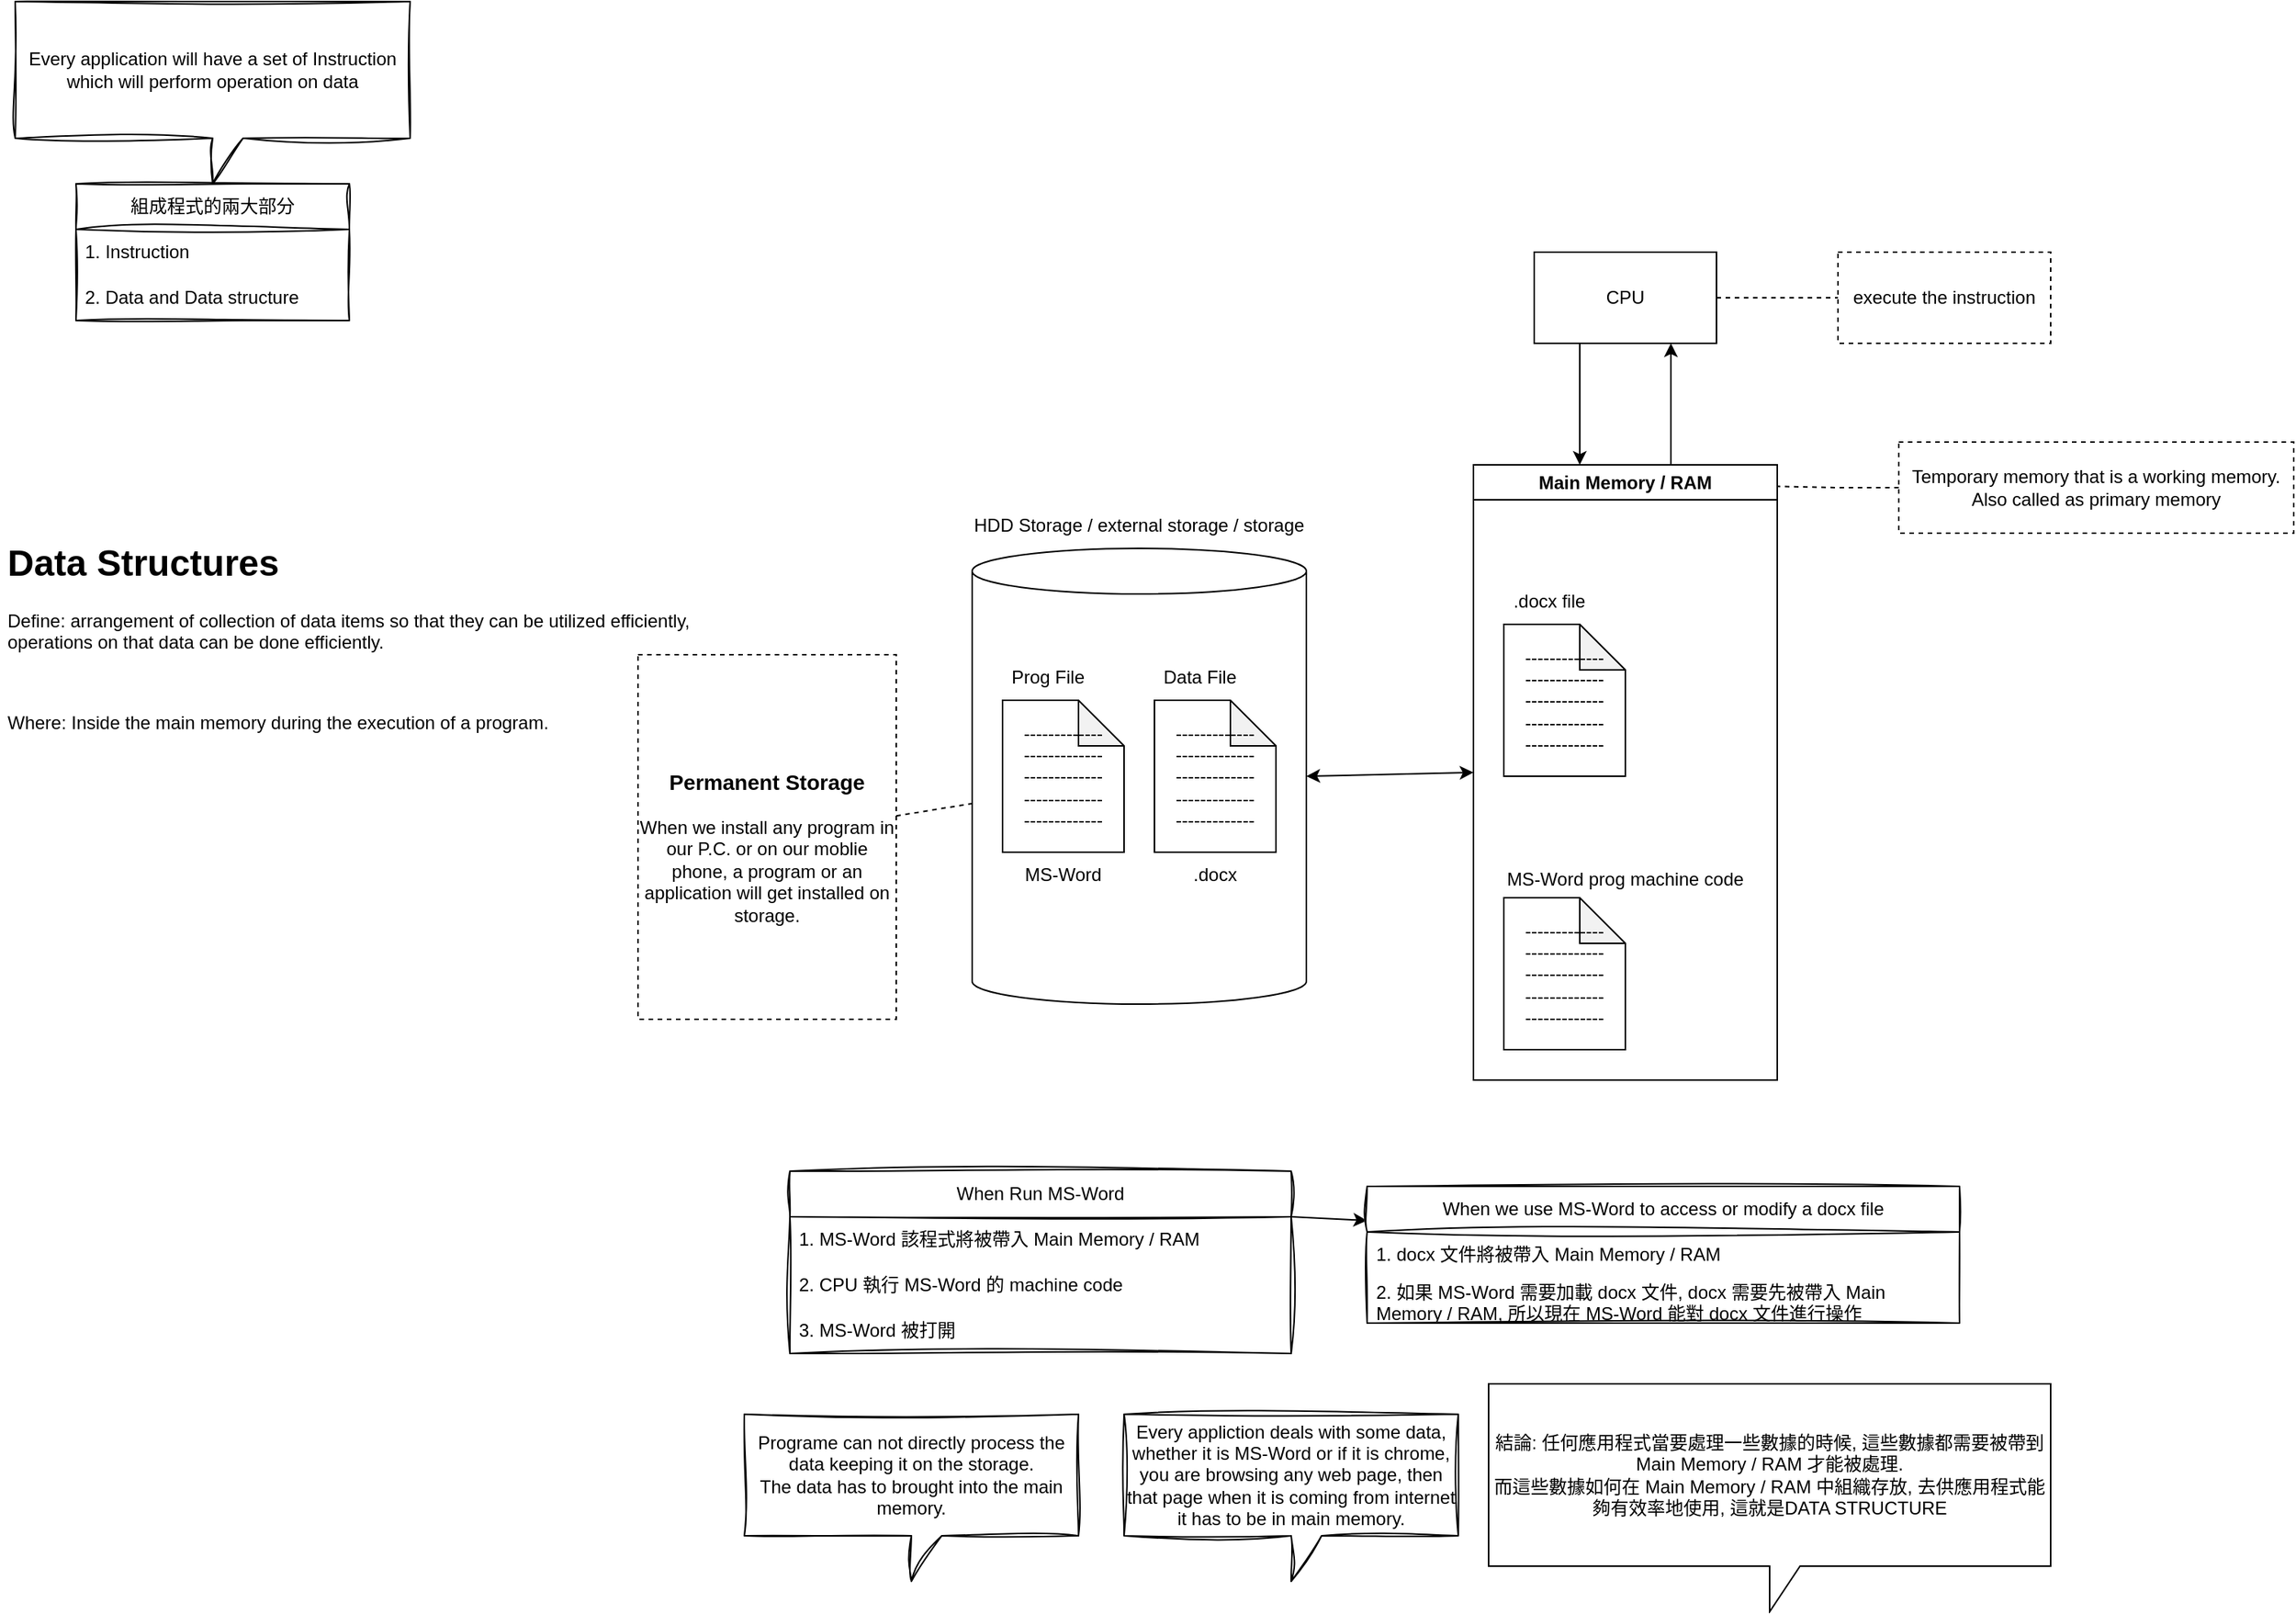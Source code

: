 <mxfile version="22.1.16" type="device" pages="4">
  <diagram id="C5RBs43oDa-KdzZeNtuy" name="Data Structures">
    <mxGraphModel dx="2243" dy="818" grid="1" gridSize="10" guides="1" tooltips="1" connect="1" arrows="1" fold="1" page="1" pageScale="1" pageWidth="827" pageHeight="1169" math="0" shadow="0">
      <root>
        <mxCell id="WIyWlLk6GJQsqaUBKTNV-0" />
        <mxCell id="WIyWlLk6GJQsqaUBKTNV-1" parent="WIyWlLk6GJQsqaUBKTNV-0" />
        <mxCell id="sA_c_a4_YlRTQEc2I3pd-1" value="Main Memory / RAM" style="swimlane;whiteSpace=wrap;html=1;" parent="WIyWlLk6GJQsqaUBKTNV-1" vertex="1">
          <mxGeometry x="710" y="385" width="200" height="405" as="geometry" />
        </mxCell>
        <mxCell id="sA_c_a4_YlRTQEc2I3pd-58" value="-------------&lt;br&gt;-------------&lt;br&gt;-------------&lt;br&gt;-------------&lt;br&gt;-------------" style="shape=note;whiteSpace=wrap;html=1;backgroundOutline=1;darkOpacity=0.05;" parent="sA_c_a4_YlRTQEc2I3pd-1" vertex="1">
          <mxGeometry x="20" y="285" width="80" height="100" as="geometry" />
        </mxCell>
        <mxCell id="sA_c_a4_YlRTQEc2I3pd-59" value="MS-Word prog machine code" style="text;html=1;strokeColor=none;fillColor=none;align=center;verticalAlign=middle;whiteSpace=wrap;rounded=0;" parent="sA_c_a4_YlRTQEc2I3pd-1" vertex="1">
          <mxGeometry x="20" y="260" width="160" height="25" as="geometry" />
        </mxCell>
        <mxCell id="sA_c_a4_YlRTQEc2I3pd-69" value="-------------&lt;br&gt;-------------&lt;br&gt;-------------&lt;br&gt;-------------&lt;br&gt;-------------" style="shape=note;whiteSpace=wrap;html=1;backgroundOutline=1;darkOpacity=0.05;" parent="sA_c_a4_YlRTQEc2I3pd-1" vertex="1">
          <mxGeometry x="20" y="105" width="80" height="100" as="geometry" />
        </mxCell>
        <mxCell id="sA_c_a4_YlRTQEc2I3pd-70" value=".docx file" style="text;html=1;strokeColor=none;fillColor=none;align=center;verticalAlign=middle;whiteSpace=wrap;rounded=0;" parent="sA_c_a4_YlRTQEc2I3pd-1" vertex="1">
          <mxGeometry x="20" y="75" width="60" height="30" as="geometry" />
        </mxCell>
        <mxCell id="sA_c_a4_YlRTQEc2I3pd-7" value="&lt;h1&gt;Data Structures&lt;br&gt;&lt;/h1&gt;&lt;p&gt;Define: arrangement of collection of data items so that they can be utilized efficiently, operations on that data can be done efficiently.&lt;/p&gt;&lt;p&gt;&lt;br&gt;&lt;/p&gt;&lt;p&gt;Where: Inside the main memory during the execution of a program.&lt;/p&gt;" style="text;html=1;strokeColor=none;fillColor=none;spacing=5;spacingTop=-20;whiteSpace=wrap;overflow=hidden;rounded=1;shadow=0;glass=0;" parent="WIyWlLk6GJQsqaUBKTNV-1" vertex="1">
          <mxGeometry x="-260" y="430" width="490" height="150" as="geometry" />
        </mxCell>
        <mxCell id="sA_c_a4_YlRTQEc2I3pd-9" value="組成程式的兩大部分" style="swimlane;fontStyle=0;childLayout=stackLayout;horizontal=1;startSize=30;horizontalStack=0;resizeParent=1;resizeParentMax=0;resizeLast=0;collapsible=1;marginBottom=0;whiteSpace=wrap;html=1;sketch=1;curveFitting=1;jiggle=2;" parent="WIyWlLk6GJQsqaUBKTNV-1" vertex="1">
          <mxGeometry x="-210" y="200" width="180" height="90" as="geometry" />
        </mxCell>
        <mxCell id="sA_c_a4_YlRTQEc2I3pd-10" value="1. Instruction" style="text;strokeColor=none;fillColor=none;align=left;verticalAlign=middle;spacingLeft=4;spacingRight=4;overflow=hidden;points=[[0,0.5],[1,0.5]];portConstraint=eastwest;rotatable=0;whiteSpace=wrap;html=1;sketch=1;curveFitting=1;jiggle=2;" parent="sA_c_a4_YlRTQEc2I3pd-9" vertex="1">
          <mxGeometry y="30" width="180" height="30" as="geometry" />
        </mxCell>
        <mxCell id="sA_c_a4_YlRTQEc2I3pd-11" value="2. Data and Data structure" style="text;strokeColor=none;fillColor=none;align=left;verticalAlign=middle;spacingLeft=4;spacingRight=4;overflow=hidden;points=[[0,0.5],[1,0.5]];portConstraint=eastwest;rotatable=0;whiteSpace=wrap;html=1;sketch=1;curveFitting=1;jiggle=2;" parent="sA_c_a4_YlRTQEc2I3pd-9" vertex="1">
          <mxGeometry y="60" width="180" height="30" as="geometry" />
        </mxCell>
        <mxCell id="sA_c_a4_YlRTQEc2I3pd-15" value="Every application will have a set of Instruction which will perform operation on data" style="shape=callout;whiteSpace=wrap;html=1;perimeter=calloutPerimeter;sketch=1;curveFitting=1;jiggle=2;" parent="WIyWlLk6GJQsqaUBKTNV-1" vertex="1">
          <mxGeometry x="-250" y="80" width="260" height="120" as="geometry" />
        </mxCell>
        <mxCell id="sA_c_a4_YlRTQEc2I3pd-21" value="" style="edgeStyle=orthogonalEdgeStyle;rounded=0;orthogonalLoop=1;jettySize=auto;html=1;dashed=1;endArrow=none;endFill=0;" parent="WIyWlLk6GJQsqaUBKTNV-1" source="sA_c_a4_YlRTQEc2I3pd-17" target="sA_c_a4_YlRTQEc2I3pd-20" edge="1">
          <mxGeometry relative="1" as="geometry" />
        </mxCell>
        <mxCell id="sA_c_a4_YlRTQEc2I3pd-17" value="CPU" style="rounded=0;whiteSpace=wrap;html=1;" parent="WIyWlLk6GJQsqaUBKTNV-1" vertex="1">
          <mxGeometry x="750" y="245" width="120" height="60" as="geometry" />
        </mxCell>
        <mxCell id="sA_c_a4_YlRTQEc2I3pd-20" value="execute the instruction" style="whiteSpace=wrap;html=1;rounded=0;dashed=1;" parent="WIyWlLk6GJQsqaUBKTNV-1" vertex="1">
          <mxGeometry x="950" y="245" width="140" height="60" as="geometry" />
        </mxCell>
        <mxCell id="sA_c_a4_YlRTQEc2I3pd-28" style="edgeStyle=orthogonalEdgeStyle;rounded=0;orthogonalLoop=1;jettySize=auto;html=1;exitX=0.25;exitY=1;exitDx=0;exitDy=0;entryX=0.35;entryY=0;entryDx=0;entryDy=0;entryPerimeter=0;" parent="WIyWlLk6GJQsqaUBKTNV-1" source="sA_c_a4_YlRTQEc2I3pd-17" target="sA_c_a4_YlRTQEc2I3pd-1" edge="1">
          <mxGeometry relative="1" as="geometry" />
        </mxCell>
        <mxCell id="sA_c_a4_YlRTQEc2I3pd-30" style="edgeStyle=orthogonalEdgeStyle;rounded=0;orthogonalLoop=1;jettySize=auto;html=1;exitX=0.65;exitY=0;exitDx=0;exitDy=0;entryX=0.75;entryY=1;entryDx=0;entryDy=0;exitPerimeter=0;" parent="WIyWlLk6GJQsqaUBKTNV-1" source="sA_c_a4_YlRTQEc2I3pd-1" target="sA_c_a4_YlRTQEc2I3pd-17" edge="1">
          <mxGeometry relative="1" as="geometry" />
        </mxCell>
        <mxCell id="sA_c_a4_YlRTQEc2I3pd-45" style="rounded=0;orthogonalLoop=1;jettySize=auto;html=1;exitX=1;exitY=0.5;exitDx=0;exitDy=0;exitPerimeter=0;entryX=0;entryY=0.5;entryDx=0;entryDy=0;startArrow=classic;startFill=1;" parent="WIyWlLk6GJQsqaUBKTNV-1" source="sA_c_a4_YlRTQEc2I3pd-31" target="sA_c_a4_YlRTQEc2I3pd-1" edge="1">
          <mxGeometry relative="1" as="geometry" />
        </mxCell>
        <mxCell id="sA_c_a4_YlRTQEc2I3pd-31" value="" style="shape=cylinder3;whiteSpace=wrap;html=1;boundedLbl=1;backgroundOutline=1;size=15;container=1;" parent="WIyWlLk6GJQsqaUBKTNV-1" vertex="1">
          <mxGeometry x="380" y="440" width="220" height="300" as="geometry" />
        </mxCell>
        <mxCell id="sA_c_a4_YlRTQEc2I3pd-47" value="-------------&lt;br&gt;-------------&lt;br&gt;-------------&lt;br&gt;-------------&lt;br&gt;-------------" style="shape=note;whiteSpace=wrap;html=1;backgroundOutline=1;darkOpacity=0.05;" parent="sA_c_a4_YlRTQEc2I3pd-31" vertex="1">
          <mxGeometry x="20" y="100" width="80" height="100" as="geometry" />
        </mxCell>
        <mxCell id="sA_c_a4_YlRTQEc2I3pd-49" value="&lt;p&gt;Prog File&lt;/p&gt;" style="text;html=1;strokeColor=none;fillColor=none;align=center;verticalAlign=middle;whiteSpace=wrap;rounded=0;" parent="sA_c_a4_YlRTQEc2I3pd-31" vertex="1">
          <mxGeometry x="20" y="70" width="60" height="30" as="geometry" />
        </mxCell>
        <mxCell id="sA_c_a4_YlRTQEc2I3pd-50" value="Data File" style="text;html=1;strokeColor=none;fillColor=none;align=center;verticalAlign=middle;whiteSpace=wrap;rounded=0;" parent="sA_c_a4_YlRTQEc2I3pd-31" vertex="1">
          <mxGeometry x="120" y="70" width="60" height="30" as="geometry" />
        </mxCell>
        <mxCell id="sA_c_a4_YlRTQEc2I3pd-51" value="-------------&lt;br&gt;-------------&lt;br&gt;-------------&lt;br&gt;-------------&lt;br&gt;-------------" style="shape=note;whiteSpace=wrap;html=1;backgroundOutline=1;darkOpacity=0.05;" parent="sA_c_a4_YlRTQEc2I3pd-31" vertex="1">
          <mxGeometry x="120" y="100" width="80" height="100" as="geometry" />
        </mxCell>
        <mxCell id="sA_c_a4_YlRTQEc2I3pd-52" value="&lt;p&gt;MS-Word&lt;/p&gt;" style="text;html=1;strokeColor=none;fillColor=none;align=center;verticalAlign=middle;whiteSpace=wrap;rounded=0;" parent="sA_c_a4_YlRTQEc2I3pd-31" vertex="1">
          <mxGeometry x="30" y="200" width="60" height="30" as="geometry" />
        </mxCell>
        <mxCell id="sA_c_a4_YlRTQEc2I3pd-53" value=".docx" style="text;html=1;strokeColor=none;fillColor=none;align=center;verticalAlign=middle;whiteSpace=wrap;rounded=0;" parent="sA_c_a4_YlRTQEc2I3pd-31" vertex="1">
          <mxGeometry x="130" y="200" width="60" height="30" as="geometry" />
        </mxCell>
        <mxCell id="sA_c_a4_YlRTQEc2I3pd-32" value="HDD Storage / external storage / storage" style="text;html=1;strokeColor=none;fillColor=none;align=center;verticalAlign=middle;whiteSpace=wrap;rounded=0;" parent="WIyWlLk6GJQsqaUBKTNV-1" vertex="1">
          <mxGeometry x="371.25" y="410" width="237.5" height="30" as="geometry" />
        </mxCell>
        <mxCell id="sA_c_a4_YlRTQEc2I3pd-34" value="Temporary memory that is a working memory.&lt;br&gt;Also called as primary memory" style="whiteSpace=wrap;html=1;rounded=0;dashed=1;" parent="WIyWlLk6GJQsqaUBKTNV-1" vertex="1">
          <mxGeometry x="990" y="370" width="260" height="60" as="geometry" />
        </mxCell>
        <mxCell id="sA_c_a4_YlRTQEc2I3pd-37" style="edgeStyle=orthogonalEdgeStyle;rounded=0;orthogonalLoop=1;jettySize=auto;html=1;exitX=0;exitY=0.5;exitDx=0;exitDy=0;entryX=1;entryY=0.035;entryDx=0;entryDy=0;entryPerimeter=0;dashed=1;endArrow=none;endFill=0;" parent="WIyWlLk6GJQsqaUBKTNV-1" source="sA_c_a4_YlRTQEc2I3pd-34" target="sA_c_a4_YlRTQEc2I3pd-1" edge="1">
          <mxGeometry relative="1" as="geometry" />
        </mxCell>
        <mxCell id="sA_c_a4_YlRTQEc2I3pd-39" value="" style="rounded=0;orthogonalLoop=1;jettySize=auto;html=1;endArrow=none;endFill=0;dashed=1;" parent="WIyWlLk6GJQsqaUBKTNV-1" source="sA_c_a4_YlRTQEc2I3pd-38" target="sA_c_a4_YlRTQEc2I3pd-31" edge="1">
          <mxGeometry relative="1" as="geometry" />
        </mxCell>
        <mxCell id="sA_c_a4_YlRTQEc2I3pd-38" value="&lt;h3 style=&quot;&quot;&gt;Permanent Storage&lt;/h3&gt;&lt;div&gt;When we install any program in our P.C. or on our moblie phone, a program or an application will get installed on storage.&lt;/div&gt;" style="whiteSpace=wrap;html=1;rounded=0;dashed=1;" parent="WIyWlLk6GJQsqaUBKTNV-1" vertex="1">
          <mxGeometry x="160" y="510" width="170" height="240" as="geometry" />
        </mxCell>
        <mxCell id="sA_c_a4_YlRTQEc2I3pd-68" style="rounded=0;orthogonalLoop=1;jettySize=auto;html=1;exitX=1;exitY=0.25;exitDx=0;exitDy=0;entryX=0;entryY=0.25;entryDx=0;entryDy=0;" parent="WIyWlLk6GJQsqaUBKTNV-1" source="sA_c_a4_YlRTQEc2I3pd-54" target="sA_c_a4_YlRTQEc2I3pd-62" edge="1">
          <mxGeometry relative="1" as="geometry" />
        </mxCell>
        <mxCell id="sA_c_a4_YlRTQEc2I3pd-54" value="When Run MS-Word" style="swimlane;fontStyle=0;childLayout=stackLayout;horizontal=1;startSize=30;horizontalStack=0;resizeParent=1;resizeParentMax=0;resizeLast=0;collapsible=1;marginBottom=0;whiteSpace=wrap;html=1;sketch=1;curveFitting=1;jiggle=2;shadow=0;glass=0;swimlaneLine=1;rounded=0;" parent="WIyWlLk6GJQsqaUBKTNV-1" vertex="1">
          <mxGeometry x="260" y="850" width="330" height="120" as="geometry">
            <mxRectangle x="470" y="840" width="150" height="30" as="alternateBounds" />
          </mxGeometry>
        </mxCell>
        <mxCell id="sA_c_a4_YlRTQEc2I3pd-55" value="1. MS-Word 該程式將被帶入 Main Memory / RAM" style="text;strokeColor=none;fillColor=none;align=left;verticalAlign=middle;spacingLeft=4;spacingRight=4;overflow=hidden;points=[[0,0.5],[1,0.5]];portConstraint=eastwest;rotatable=0;whiteSpace=wrap;html=1;sketch=1;curveFitting=1;jiggle=2;shadow=0;glass=0;swimlaneLine=1;rounded=0;" parent="sA_c_a4_YlRTQEc2I3pd-54" vertex="1">
          <mxGeometry y="30" width="330" height="30" as="geometry" />
        </mxCell>
        <mxCell id="sA_c_a4_YlRTQEc2I3pd-56" value="2. CPU 執行 MS-Word 的 machine code" style="text;strokeColor=none;fillColor=none;align=left;verticalAlign=middle;spacingLeft=4;spacingRight=4;overflow=hidden;points=[[0,0.5],[1,0.5]];portConstraint=eastwest;rotatable=0;whiteSpace=wrap;html=1;sketch=1;curveFitting=1;jiggle=2;shadow=0;glass=0;swimlaneLine=1;rounded=0;" parent="sA_c_a4_YlRTQEc2I3pd-54" vertex="1">
          <mxGeometry y="60" width="330" height="30" as="geometry" />
        </mxCell>
        <mxCell id="sA_c_a4_YlRTQEc2I3pd-57" value="3. MS-Word 被打開" style="text;strokeColor=none;fillColor=none;align=left;verticalAlign=middle;spacingLeft=4;spacingRight=4;overflow=hidden;points=[[0,0.5],[1,0.5]];portConstraint=eastwest;rotatable=0;whiteSpace=wrap;html=1;sketch=1;curveFitting=1;jiggle=2;shadow=0;glass=0;swimlaneLine=1;rounded=0;" parent="sA_c_a4_YlRTQEc2I3pd-54" vertex="1">
          <mxGeometry y="90" width="330" height="30" as="geometry" />
        </mxCell>
        <mxCell id="sA_c_a4_YlRTQEc2I3pd-62" value="When we use MS-Word to access or modify a docx file" style="swimlane;fontStyle=0;childLayout=stackLayout;horizontal=1;startSize=30;horizontalStack=0;resizeParent=1;resizeParentMax=0;resizeLast=0;collapsible=1;marginBottom=0;whiteSpace=wrap;html=1;sketch=1;curveFitting=1;jiggle=2;" parent="WIyWlLk6GJQsqaUBKTNV-1" vertex="1">
          <mxGeometry x="640" y="860" width="390" height="90" as="geometry" />
        </mxCell>
        <mxCell id="sA_c_a4_YlRTQEc2I3pd-63" value="1. docx 文件將被帶入 Main Memory / RAM" style="text;strokeColor=none;fillColor=none;align=left;verticalAlign=middle;spacingLeft=4;spacingRight=4;overflow=hidden;points=[[0,0.5],[1,0.5]];portConstraint=eastwest;rotatable=0;whiteSpace=wrap;html=1;" parent="sA_c_a4_YlRTQEc2I3pd-62" vertex="1">
          <mxGeometry y="30" width="390" height="30" as="geometry" />
        </mxCell>
        <mxCell id="sA_c_a4_YlRTQEc2I3pd-64" value="2. 如果 MS-Word 需要加載 docx 文件, docx 需要先被帶入 Main Memory / RAM, 所以現在 MS-Word 能對 docx 文件進行操作" style="text;strokeColor=none;fillColor=none;align=left;verticalAlign=middle;spacingLeft=4;spacingRight=4;overflow=hidden;points=[[0,0.5],[1,0.5]];portConstraint=eastwest;rotatable=0;whiteSpace=wrap;html=1;" parent="sA_c_a4_YlRTQEc2I3pd-62" vertex="1">
          <mxGeometry y="60" width="390" height="30" as="geometry" />
        </mxCell>
        <mxCell id="sA_c_a4_YlRTQEc2I3pd-71" value="Programe can not directly process the data keeping it on the storage.&lt;br&gt;The data has to brought into the main memory." style="shape=callout;whiteSpace=wrap;html=1;perimeter=calloutPerimeter;sketch=1;curveFitting=1;jiggle=2;" parent="WIyWlLk6GJQsqaUBKTNV-1" vertex="1">
          <mxGeometry x="230" y="1010" width="220" height="110" as="geometry" />
        </mxCell>
        <mxCell id="sA_c_a4_YlRTQEc2I3pd-72" value="Every appliction deals with some data,&lt;br&gt;whether it is MS-Word or if it is chrome, you are browsing any web page, then that page when it is coming from internet it has to be in main memory.&lt;br&gt;" style="shape=callout;whiteSpace=wrap;html=1;perimeter=calloutPerimeter;sketch=1;curveFitting=1;jiggle=2;" parent="WIyWlLk6GJQsqaUBKTNV-1" vertex="1">
          <mxGeometry x="480" y="1010" width="220" height="110" as="geometry" />
        </mxCell>
        <mxCell id="sA_c_a4_YlRTQEc2I3pd-73" value="結論: 任何應用程式當要處理一些數據的時候, 這些數據都需要被帶到 Main Memory / RAM 才能被處理.&lt;br&gt;而這些數據如何在 Main Memory / RAM 中組織存放, 去供應用程式能夠有效率地使用, 這就是DATA STRUCTURE" style="shape=callout;whiteSpace=wrap;html=1;perimeter=calloutPerimeter;" parent="WIyWlLk6GJQsqaUBKTNV-1" vertex="1">
          <mxGeometry x="720" y="990" width="370" height="150" as="geometry" />
        </mxCell>
      </root>
    </mxGraphModel>
  </diagram>
  <diagram id="YwfYPrFymK4U1564f_Wi" name="Databases">
    <mxGraphModel dx="1434" dy="836" grid="1" gridSize="10" guides="1" tooltips="1" connect="1" arrows="1" fold="1" page="1" pageScale="1" pageWidth="827" pageHeight="1169" math="0" shadow="0">
      <root>
        <mxCell id="0" />
        <mxCell id="1" parent="0" />
      </root>
    </mxGraphModel>
  </diagram>
  <diagram id="Pyrifz2EQW58aCv7HIFH" name="Data warehouse">
    <mxGraphModel dx="1434" dy="836" grid="1" gridSize="10" guides="1" tooltips="1" connect="1" arrows="1" fold="1" page="1" pageScale="1" pageWidth="827" pageHeight="1169" math="0" shadow="0">
      <root>
        <mxCell id="0" />
        <mxCell id="1" parent="0" />
      </root>
    </mxGraphModel>
  </diagram>
  <diagram id="3vEJfPC0K2CeENGGvpUy" name="Big data">
    <mxGraphModel dx="1434" dy="836" grid="1" gridSize="10" guides="1" tooltips="1" connect="1" arrows="1" fold="1" page="1" pageScale="1" pageWidth="827" pageHeight="1169" math="0" shadow="0">
      <root>
        <mxCell id="0" />
        <mxCell id="1" parent="0" />
      </root>
    </mxGraphModel>
  </diagram>
</mxfile>
